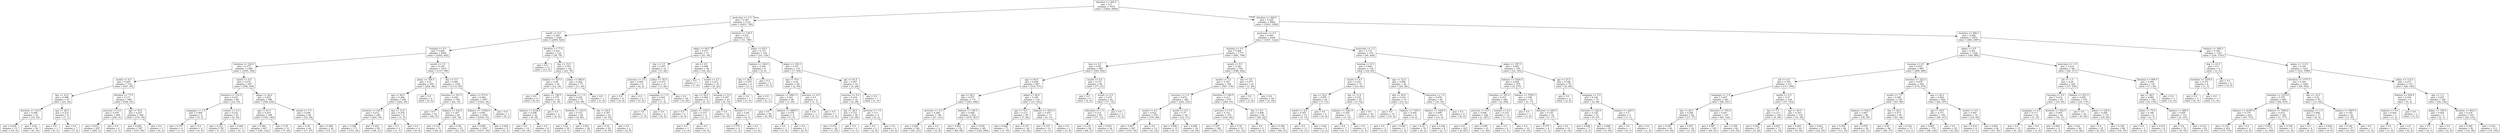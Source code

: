 digraph Tree {
node [shape=box] ;
0 [label="duration <= 205.5\ngini = 0.5\nsamples = 7933\nvalue = [3924, 4009]"] ;
1 [label="poutcome <= 1.5\ngini = 0.347\nsamples = 3131\nvalue = [2431, 700]"] ;
0 -> 1 [labeldistance=2.5, labelangle=45, headlabel="True"] ;
2 [label="month <= 9.5\ngini = 0.293\nsamples = 2920\nvalue = [2400, 520]"] ;
1 -> 2 ;
3 [label="housing <= 0.5\ngini = 0.266\nsamples = 2804\nvalue = [2362, 442]"] ;
2 -> 3 ;
4 [label="duration <= 124.5\ngini = 0.373\nsamples = 1389\nvalue = [1045, 344]"] ;
3 -> 4 ;
5 [label="month <= 0.5\ngini = 0.205\nsamples = 732\nvalue = [647, 85]"] ;
4 -> 5 ;
6 [label="day <= 23.5\ngini = 0.498\nsamples = 43\nvalue = [23, 20]"] ;
5 -> 6 ;
7 [label="duration <= 103.5\ngini = 0.496\nsamples = 35\nvalue = [16, 19]"] ;
6 -> 7 ;
8 [label="gini = 0.444\nsamples = 15\nvalue = [10, 5]"] ;
7 -> 8 ;
9 [label="gini = 0.42\nsamples = 20\nvalue = [6, 14]"] ;
7 -> 9 ;
10 [label="age <= 24.5\ngini = 0.219\nsamples = 8\nvalue = [7, 1]"] ;
6 -> 10 ;
11 [label="gini = 0.0\nsamples = 1\nvalue = [0, 1]"] ;
10 -> 11 ;
12 [label="gini = 0.0\nsamples = 7\nvalue = [7, 0]"] ;
10 -> 12 ;
13 [label="duration <= 77.5\ngini = 0.171\nsamples = 689\nvalue = [624, 65]"] ;
5 -> 13 ;
14 [label="previous <= 6.0\ngini = 0.039\nsamples = 299\nvalue = [293, 6]"] ;
13 -> 14 ;
15 [label="gini = 0.033\nsamples = 297\nvalue = [292, 5]"] ;
14 -> 15 ;
16 [label="gini = 0.5\nsamples = 2\nvalue = [1, 1]"] ;
14 -> 16 ;
17 [label="age <= 70.5\ngini = 0.257\nsamples = 390\nvalue = [331, 59]"] ;
13 -> 17 ;
18 [label="gini = 0.248\nsamples = 387\nvalue = [331, 56]"] ;
17 -> 18 ;
19 [label="gini = 0.0\nsamples = 3\nvalue = [0, 3]"] ;
17 -> 19 ;
20 [label="month <= 0.5\ngini = 0.478\nsamples = 657\nvalue = [398, 259]"] ;
4 -> 20 ;
21 [label="duration <= 132.5\ngini = 0.323\nsamples = 69\nvalue = [14, 55]"] ;
20 -> 21 ;
22 [label="campaign <= 1.5\ngini = 0.469\nsamples = 8\nvalue = [5, 3]"] ;
21 -> 22 ;
23 [label="gini = 0.375\nsamples = 4\nvalue = [1, 3]"] ;
22 -> 23 ;
24 [label="gini = 0.0\nsamples = 4\nvalue = [4, 0]"] ;
22 -> 24 ;
25 [label="contact <= 0.5\ngini = 0.252\nsamples = 61\nvalue = [9, 52]"] ;
21 -> 25 ;
26 [label="gini = 0.212\nsamples = 58\nvalue = [7, 51]"] ;
25 -> 26 ;
27 [label="gini = 0.444\nsamples = 3\nvalue = [2, 1]"] ;
25 -> 27 ;
28 [label="pdays <= 24.0\ngini = 0.453\nsamples = 588\nvalue = [384, 204]"] ;
20 -> 28 ;
29 [label="age <= 61.5\ngini = 0.414\nsamples = 498\nvalue = [352, 146]"] ;
28 -> 29 ;
30 [label="gini = 0.386\nsamples = 467\nvalue = [345, 122]"] ;
29 -> 30 ;
31 [label="gini = 0.35\nsamples = 31\nvalue = [7, 24]"] ;
29 -> 31 ;
32 [label="month <= 7.5\ngini = 0.458\nsamples = 90\nvalue = [32, 58]"] ;
28 -> 32 ;
33 [label="gini = 0.39\nsamples = 64\nvalue = [17, 47]"] ;
32 -> 33 ;
34 [label="gini = 0.488\nsamples = 26\nvalue = [15, 11]"] ;
32 -> 34 ;
35 [label="month <= 3.5\ngini = 0.129\nsamples = 1415\nvalue = [1317, 98]"] ;
3 -> 35 ;
36 [label="pdays <= 354.5\ngini = 0.31\nsamples = 250\nvalue = [202, 48]"] ;
35 -> 36 ;
37 [label="age <= 60.5\ngini = 0.294\nsamples = 246\nvalue = [202, 44]"] ;
36 -> 37 ;
38 [label="duration <= 145.5\ngini = 0.272\nsamples = 240\nvalue = [201, 39]"] ;
37 -> 38 ;
39 [label="gini = 0.188\nsamples = 171\nvalue = [153, 18]"] ;
38 -> 39 ;
40 [label="gini = 0.423\nsamples = 69\nvalue = [48, 21]"] ;
38 -> 40 ;
41 [label="day <= 13.5\ngini = 0.278\nsamples = 6\nvalue = [1, 5]"] ;
37 -> 41 ;
42 [label="gini = 0.5\nsamples = 2\nvalue = [1, 1]"] ;
41 -> 42 ;
43 [label="gini = 0.0\nsamples = 4\nvalue = [0, 4]"] ;
41 -> 43 ;
44 [label="gini = 0.0\nsamples = 4\nvalue = [0, 4]"] ;
36 -> 44 ;
45 [label="day <= 5.5\ngini = 0.082\nsamples = 1165\nvalue = [1115, 50]"] ;
35 -> 45 ;
46 [label="duration <= 101.5\ngini = 0.252\nsamples = 108\nvalue = [92, 16]"] ;
45 -> 46 ;
47 [label="gini = 0.0\nsamples = 42\nvalue = [42, 0]"] ;
46 -> 47 ;
48 [label="balance <= 416.5\ngini = 0.367\nsamples = 66\nvalue = [50, 16]"] ;
46 -> 48 ;
49 [label="gini = 0.121\nsamples = 31\nvalue = [29, 2]"] ;
48 -> 49 ;
50 [label="gini = 0.48\nsamples = 35\nvalue = [21, 14]"] ;
48 -> 50 ;
51 [label="pdays <= 473.0\ngini = 0.062\nsamples = 1057\nvalue = [1023, 34]"] ;
45 -> 51 ;
52 [label="balance <= 11942.0\ngini = 0.061\nsamples = 1056\nvalue = [1023, 33]"] ;
51 -> 52 ;
53 [label="gini = 0.056\nsamples = 1047\nvalue = [1017, 30]"] ;
52 -> 53 ;
54 [label="gini = 0.444\nsamples = 9\nvalue = [6, 3]"] ;
52 -> 54 ;
55 [label="gini = 0.0\nsamples = 1\nvalue = [0, 1]"] ;
51 -> 55 ;
56 [label="duration <= 77.0\ngini = 0.441\nsamples = 116\nvalue = [38, 78]"] ;
2 -> 56 ;
57 [label="gini = 0.0\nsamples = 15\nvalue = [15, 0]"] ;
56 -> 57 ;
58 [label="day <= 15.5\ngini = 0.352\nsamples = 101\nvalue = [23, 78]"] ;
56 -> 58 ;
59 [label="balance <= 527.5\ngini = 0.48\nsamples = 30\nvalue = [12, 18]"] ;
58 -> 59 ;
60 [label="gini = 0.0\nsamples = 6\nvalue = [6, 0]"] ;
59 -> 60 ;
61 [label="pdays <= 158.5\ngini = 0.375\nsamples = 24\nvalue = [6, 18]"] ;
59 -> 61 ;
62 [label="balance <= 2124.5\ngini = 0.298\nsamples = 22\nvalue = [4, 18]"] ;
61 -> 62 ;
63 [label="gini = 0.0\nsamples = 14\nvalue = [0, 14]"] ;
62 -> 63 ;
64 [label="gini = 0.5\nsamples = 8\nvalue = [4, 4]"] ;
62 -> 64 ;
65 [label="gini = 0.0\nsamples = 2\nvalue = [2, 0]"] ;
61 -> 65 ;
66 [label="pdays <= 683.0\ngini = 0.262\nsamples = 71\nvalue = [11, 60]"] ;
58 -> 66 ;
67 [label="campaign <= 1.5\ngini = 0.245\nsamples = 70\nvalue = [10, 60]"] ;
66 -> 67 ;
68 [label="duration <= 123.5\ngini = 0.153\nsamples = 48\nvalue = [4, 44]"] ;
67 -> 68 ;
69 [label="gini = 0.42\nsamples = 10\nvalue = [3, 7]"] ;
68 -> 69 ;
70 [label="gini = 0.051\nsamples = 38\nvalue = [1, 37]"] ;
68 -> 70 ;
71 [label="day <= 29.5\ngini = 0.397\nsamples = 22\nvalue = [6, 16]"] ;
67 -> 71 ;
72 [label="gini = 0.32\nsamples = 20\nvalue = [4, 16]"] ;
71 -> 72 ;
73 [label="gini = 0.0\nsamples = 2\nvalue = [2, 0]"] ;
71 -> 73 ;
74 [label="gini = 0.0\nsamples = 1\nvalue = [1, 0]"] ;
66 -> 74 ;
75 [label="duration <= 136.5\ngini = 0.251\nsamples = 211\nvalue = [31, 180]"] ;
1 -> 75 ;
76 [label="pdays <= 99.5\ngini = 0.417\nsamples = 71\nvalue = [21, 50]"] ;
75 -> 76 ;
77 [label="day <= 3.5\ngini = 0.257\nsamples = 33\nvalue = [5, 28]"] ;
76 -> 77 ;
78 [label="previous <= 3.5\ngini = 0.444\nsamples = 6\nvalue = [4, 2]"] ;
77 -> 78 ;
79 [label="gini = 0.0\nsamples = 4\nvalue = [4, 0]"] ;
78 -> 79 ;
80 [label="gini = 0.0\nsamples = 2\nvalue = [0, 2]"] ;
78 -> 80 ;
81 [label="pdays <= 76.5\ngini = 0.071\nsamples = 27\nvalue = [1, 26]"] ;
77 -> 81 ;
82 [label="campaign <= 1.5\ngini = 0.444\nsamples = 3\nvalue = [1, 2]"] ;
81 -> 82 ;
83 [label="gini = 0.0\nsamples = 1\nvalue = [1, 0]"] ;
82 -> 83 ;
84 [label="gini = 0.0\nsamples = 2\nvalue = [0, 2]"] ;
82 -> 84 ;
85 [label="gini = 0.0\nsamples = 24\nvalue = [0, 24]"] ;
81 -> 85 ;
86 [label="job <= 0.5\ngini = 0.488\nsamples = 38\nvalue = [16, 22]"] ;
76 -> 86 ;
87 [label="gini = 0.0\nsamples = 7\nvalue = [7, 0]"] ;
86 -> 87 ;
88 [label="month <= 2.5\ngini = 0.412\nsamples = 31\nvalue = [9, 22]"] ;
86 -> 88 ;
89 [label="age <= 54.0\ngini = 0.469\nsamples = 8\nvalue = [5, 3]"] ;
88 -> 89 ;
90 [label="gini = 0.0\nsamples = 4\nvalue = [4, 0]"] ;
89 -> 90 ;
91 [label="pdays <= 174.5\ngini = 0.375\nsamples = 4\nvalue = [1, 3]"] ;
89 -> 91 ;
92 [label="gini = 0.0\nsamples = 1\nvalue = [1, 0]"] ;
91 -> 92 ;
93 [label="gini = 0.0\nsamples = 3\nvalue = [0, 3]"] ;
91 -> 93 ;
94 [label="housing <= 0.5\ngini = 0.287\nsamples = 23\nvalue = [4, 19]"] ;
88 -> 94 ;
95 [label="gini = 0.0\nsamples = 16\nvalue = [0, 16]"] ;
94 -> 95 ;
96 [label="marital <= 1.5\ngini = 0.49\nsamples = 7\nvalue = [4, 3]"] ;
94 -> 96 ;
97 [label="gini = 0.375\nsamples = 4\nvalue = [1, 3]"] ;
96 -> 97 ;
98 [label="gini = 0.0\nsamples = 3\nvalue = [3, 0]"] ;
96 -> 98 ;
99 [label="pdays <= 83.5\ngini = 0.133\nsamples = 140\nvalue = [10, 130]"] ;
75 -> 99 ;
100 [label="balance <= 326.5\ngini = 0.444\nsamples = 9\nvalue = [3, 6]"] ;
99 -> 100 ;
101 [label="day <= 26.0\ngini = 0.375\nsamples = 4\nvalue = [3, 1]"] ;
100 -> 101 ;
102 [label="gini = 0.0\nsamples = 3\nvalue = [3, 0]"] ;
101 -> 102 ;
103 [label="gini = 0.0\nsamples = 1\nvalue = [0, 1]"] ;
101 -> 103 ;
104 [label="gini = 0.0\nsamples = 5\nvalue = [0, 5]"] ;
100 -> 104 ;
105 [label="pdays <= 183.5\ngini = 0.101\nsamples = 131\nvalue = [7, 124]"] ;
99 -> 105 ;
106 [label="age <= 75.0\ngini = 0.04\nsamples = 98\nvalue = [2, 96]"] ;
105 -> 106 ;
107 [label="balance <= 5981.5\ngini = 0.021\nsamples = 96\nvalue = [1, 95]"] ;
106 -> 107 ;
108 [label="gini = 0.0\nsamples = 90\nvalue = [0, 90]"] ;
107 -> 108 ;
109 [label="balance <= 6965.5\ngini = 0.278\nsamples = 6\nvalue = [1, 5]"] ;
107 -> 109 ;
110 [label="gini = 0.0\nsamples = 1\nvalue = [1, 0]"] ;
109 -> 110 ;
111 [label="gini = 0.0\nsamples = 5\nvalue = [0, 5]"] ;
109 -> 111 ;
112 [label="previous <= 4.5\ngini = 0.5\nsamples = 2\nvalue = [1, 1]"] ;
106 -> 112 ;
113 [label="gini = 0.0\nsamples = 1\nvalue = [0, 1]"] ;
112 -> 113 ;
114 [label="gini = 0.0\nsamples = 1\nvalue = [1, 0]"] ;
112 -> 114 ;
115 [label="age <= 61.5\ngini = 0.257\nsamples = 33\nvalue = [5, 28]"] ;
105 -> 115 ;
116 [label="previous <= 5.0\ngini = 0.219\nsamples = 32\nvalue = [4, 28]"] ;
115 -> 116 ;
117 [label="day <= 28.5\ngini = 0.133\nsamples = 28\nvalue = [2, 26]"] ;
116 -> 117 ;
118 [label="gini = 0.074\nsamples = 26\nvalue = [1, 25]"] ;
117 -> 118 ;
119 [label="gini = 0.5\nsamples = 2\nvalue = [1, 1]"] ;
117 -> 119 ;
120 [label="previous <= 7.0\ngini = 0.5\nsamples = 4\nvalue = [2, 2]"] ;
116 -> 120 ;
121 [label="gini = 0.0\nsamples = 2\nvalue = [2, 0]"] ;
120 -> 121 ;
122 [label="gini = 0.0\nsamples = 2\nvalue = [0, 2]"] ;
120 -> 122 ;
123 [label="gini = 0.0\nsamples = 1\nvalue = [1, 0]"] ;
115 -> 123 ;
124 [label="duration <= 408.5\ngini = 0.428\nsamples = 4802\nvalue = [1493, 3309]"] ;
0 -> 124 [labeldistance=2.5, labelangle=-45, headlabel="False"] ;
125 [label="poutcome <= 0.5\ngini = 0.496\nsamples = 2249\nvalue = [1027, 1222]"] ;
124 -> 125 ;
126 [label="housing <= 0.5\ngini = 0.494\nsamples = 1775\nvalue = [981, 794]"] ;
125 -> 126 ;
127 [label="loan <= 0.5\ngini = 0.48\nsamples = 985\nvalue = [393, 592]"] ;
126 -> 127 ;
128 [label="age <= 60.5\ngini = 0.459\nsamples = 887\nvalue = [316, 571]"] ;
127 -> 128 ;
129 [label="age <= 29.5\ngini = 0.477\nsamples = 771\nvalue = [303, 468]"] ;
128 -> 129 ;
130 [label="previous <= 5.0\ngini = 0.298\nsamples = 148\nvalue = [27, 121]"] ;
129 -> 130 ;
131 [label="gini = 0.284\nsamples = 146\nvalue = [25, 121]"] ;
130 -> 131 ;
132 [label="gini = 0.0\nsamples = 2\nvalue = [2, 0]"] ;
130 -> 132 ;
133 [label="balance <= 145.5\ngini = 0.494\nsamples = 623\nvalue = [276, 347]"] ;
129 -> 133 ;
134 [label="gini = 0.463\nsamples = 132\nvalue = [84, 48]"] ;
133 -> 134 ;
135 [label="gini = 0.476\nsamples = 491\nvalue = [192, 299]"] ;
133 -> 135 ;
136 [label="pdays <= 90.0\ngini = 0.199\nsamples = 116\nvalue = [13, 103]"] ;
128 -> 136 ;
137 [label="age <= 74.5\ngini = 0.131\nsamples = 99\nvalue = [7, 92]"] ;
136 -> 137 ;
138 [label="gini = 0.028\nsamples = 71\nvalue = [1, 70]"] ;
137 -> 138 ;
139 [label="gini = 0.337\nsamples = 28\nvalue = [6, 22]"] ;
137 -> 139 ;
140 [label="balance <= 3531.0\ngini = 0.457\nsamples = 17\nvalue = [6, 11]"] ;
136 -> 140 ;
141 [label="gini = 0.337\nsamples = 14\nvalue = [3, 11]"] ;
140 -> 141 ;
142 [label="gini = 0.0\nsamples = 3\nvalue = [3, 0]"] ;
140 -> 142 ;
143 [label="month <= 0.5\ngini = 0.337\nsamples = 98\nvalue = [77, 21]"] ;
127 -> 143 ;
144 [label="gini = 0.0\nsamples = 6\nvalue = [0, 6]"] ;
143 -> 144 ;
145 [label="month <= 9.5\ngini = 0.273\nsamples = 92\nvalue = [77, 15]"] ;
143 -> 145 ;
146 [label="education <= 1.5\ngini = 0.233\nsamples = 89\nvalue = [77, 12]"] ;
145 -> 146 ;
147 [label="gini = 0.134\nsamples = 69\nvalue = [64, 5]"] ;
146 -> 147 ;
148 [label="gini = 0.455\nsamples = 20\nvalue = [13, 7]"] ;
146 -> 148 ;
149 [label="gini = 0.0\nsamples = 3\nvalue = [0, 3]"] ;
145 -> 149 ;
150 [label="month <= 9.5\ngini = 0.381\nsamples = 790\nvalue = [588, 202]"] ;
126 -> 150 ;
151 [label="month <= 7.5\ngini = 0.357\nsamples = 765\nvalue = [587, 178]"] ;
150 -> 151 ;
152 [label="previous <= 1.5\ngini = 0.472\nsamples = 328\nvalue = [203, 125]"] ;
151 -> 152 ;
153 [label="month <= 6.5\ngini = 0.432\nsamples = 279\nvalue = [191, 88]"] ;
152 -> 153 ;
154 [label="gini = 0.407\nsamples = 267\nvalue = [191, 76]"] ;
153 -> 154 ;
155 [label="gini = 0.0\nsamples = 12\nvalue = [0, 12]"] ;
153 -> 155 ;
156 [label="month <= 0.5\ngini = 0.37\nsamples = 49\nvalue = [12, 37]"] ;
152 -> 156 ;
157 [label="gini = 0.498\nsamples = 15\nvalue = [8, 7]"] ;
156 -> 157 ;
158 [label="gini = 0.208\nsamples = 34\nvalue = [4, 30]"] ;
156 -> 158 ;
159 [label="duration <= 344.5\ngini = 0.213\nsamples = 437\nvalue = [384, 53]"] ;
151 -> 159 ;
160 [label="previous <= 0.5\ngini = 0.151\nsamples = 353\nvalue = [324, 29]"] ;
159 -> 160 ;
161 [label="gini = 0.107\nsamples = 300\nvalue = [283, 17]"] ;
160 -> 161 ;
162 [label="gini = 0.35\nsamples = 53\nvalue = [41, 12]"] ;
160 -> 162 ;
163 [label="day <= 4.5\ngini = 0.408\nsamples = 84\nvalue = [60, 24]"] ;
159 -> 163 ;
164 [label="gini = 0.0\nsamples = 3\nvalue = [0, 3]"] ;
163 -> 164 ;
165 [label="gini = 0.384\nsamples = 81\nvalue = [60, 21]"] ;
163 -> 165 ;
166 [label="day <= 5.0\ngini = 0.077\nsamples = 25\nvalue = [1, 24]"] ;
150 -> 166 ;
167 [label="gini = 0.0\nsamples = 1\nvalue = [1, 0]"] ;
166 -> 167 ;
168 [label="gini = 0.0\nsamples = 24\nvalue = [0, 24]"] ;
166 -> 168 ;
169 [label="poutcome <= 1.5\ngini = 0.175\nsamples = 474\nvalue = [46, 428]"] ;
125 -> 169 ;
170 [label="housing <= 0.5\ngini = 0.408\nsamples = 119\nvalue = [34, 85]"] ;
169 -> 170 ;
171 [label="month <= 4.5\ngini = 0.231\nsamples = 75\nvalue = [10, 65]"] ;
170 -> 171 ;
172 [label="age <= 52.0\ngini = 0.455\nsamples = 20\nvalue = [7, 13]"] ;
171 -> 172 ;
173 [label="month <= 2.5\ngini = 0.305\nsamples = 16\nvalue = [3, 13]"] ;
172 -> 173 ;
174 [label="gini = 0.0\nsamples = 11\nvalue = [0, 11]"] ;
173 -> 174 ;
175 [label="gini = 0.48\nsamples = 5\nvalue = [3, 2]"] ;
173 -> 175 ;
176 [label="gini = 0.0\nsamples = 4\nvalue = [4, 0]"] ;
172 -> 176 ;
177 [label="day <= 11.0\ngini = 0.103\nsamples = 55\nvalue = [3, 52]"] ;
171 -> 177 ;
178 [label="balance <= 1021.0\ngini = 0.355\nsamples = 13\nvalue = [3, 10]"] ;
177 -> 178 ;
179 [label="gini = 0.0\nsamples = 7\nvalue = [0, 7]"] ;
178 -> 179 ;
180 [label="gini = 0.5\nsamples = 6\nvalue = [3, 3]"] ;
178 -> 180 ;
181 [label="gini = 0.0\nsamples = 42\nvalue = [0, 42]"] ;
177 -> 181 ;
182 [label="age <= 32.5\ngini = 0.496\nsamples = 44\nvalue = [24, 20]"] ;
170 -> 182 ;
183 [label="day <= 20.0\ngini = 0.219\nsamples = 16\nvalue = [14, 2]"] ;
182 -> 183 ;
184 [label="gini = 0.0\nsamples = 10\nvalue = [10, 0]"] ;
183 -> 184 ;
185 [label="balance <= 729.5\ngini = 0.444\nsamples = 6\nvalue = [4, 2]"] ;
183 -> 185 ;
186 [label="gini = 0.0\nsamples = 3\nvalue = [3, 0]"] ;
185 -> 186 ;
187 [label="gini = 0.444\nsamples = 3\nvalue = [1, 2]"] ;
185 -> 187 ;
188 [label="education <= 1.5\ngini = 0.459\nsamples = 28\nvalue = [10, 18]"] ;
182 -> 188 ;
189 [label="balance <= 1425.0\ngini = 0.499\nsamples = 19\nvalue = [10, 9]"] ;
188 -> 189 ;
190 [label="gini = 0.32\nsamples = 10\nvalue = [8, 2]"] ;
189 -> 190 ;
191 [label="gini = 0.346\nsamples = 9\nvalue = [2, 7]"] ;
189 -> 191 ;
192 [label="gini = 0.0\nsamples = 9\nvalue = [0, 9]"] ;
188 -> 192 ;
193 [label="pdays <= 187.5\ngini = 0.065\nsamples = 355\nvalue = [12, 343]"] ;
169 -> 193 ;
194 [label="balance <= 5526.5\ngini = 0.028\nsamples = 279\nvalue = [4, 275]"] ;
193 -> 194 ;
195 [label="duration <= 391.0\ngini = 0.015\nsamples = 260\nvalue = [2, 258]"] ;
194 -> 195 ;
196 [label="previous <= 6.5\ngini = 0.008\nsamples = 248\nvalue = [1, 247]"] ;
195 -> 196 ;
197 [label="gini = 0.0\nsamples = 227\nvalue = [0, 227]"] ;
196 -> 197 ;
198 [label="gini = 0.091\nsamples = 21\nvalue = [1, 20]"] ;
196 -> 198 ;
199 [label="marital <= 0.5\ngini = 0.153\nsamples = 12\nvalue = [1, 11]"] ;
195 -> 199 ;
200 [label="gini = 0.5\nsamples = 2\nvalue = [1, 1]"] ;
199 -> 200 ;
201 [label="gini = 0.0\nsamples = 10\nvalue = [0, 10]"] ;
199 -> 201 ;
202 [label="balance <= 5792.5\ngini = 0.188\nsamples = 19\nvalue = [2, 17]"] ;
194 -> 202 ;
203 [label="gini = 0.0\nsamples = 1\nvalue = [1, 0]"] ;
202 -> 203 ;
204 [label="duration <= 249.5\ngini = 0.105\nsamples = 18\nvalue = [1, 17]"] ;
202 -> 204 ;
205 [label="gini = 0.375\nsamples = 4\nvalue = [1, 3]"] ;
204 -> 205 ;
206 [label="gini = 0.0\nsamples = 14\nvalue = [0, 14]"] ;
204 -> 206 ;
207 [label="age <= 27.5\ngini = 0.188\nsamples = 76\nvalue = [8, 68]"] ;
193 -> 207 ;
208 [label="gini = 0.0\nsamples = 2\nvalue = [2, 0]"] ;
207 -> 208 ;
209 [label="campaign <= 5.5\ngini = 0.149\nsamples = 74\nvalue = [6, 68]"] ;
207 -> 209 ;
210 [label="duration <= 220.5\ngini = 0.129\nsamples = 72\nvalue = [5, 67]"] ;
209 -> 210 ;
211 [label="gini = 0.408\nsamples = 7\nvalue = [2, 5]"] ;
210 -> 211 ;
212 [label="gini = 0.088\nsamples = 65\nvalue = [3, 62]"] ;
210 -> 212 ;
213 [label="balance <= 229.5\ngini = 0.5\nsamples = 2\nvalue = [1, 1]"] ;
209 -> 213 ;
214 [label="gini = 0.0\nsamples = 1\nvalue = [0, 1]"] ;
213 -> 214 ;
215 [label="gini = 0.0\nsamples = 1\nvalue = [1, 0]"] ;
213 -> 215 ;
216 [label="duration <= 694.5\ngini = 0.298\nsamples = 2553\nvalue = [466, 2087]"] ;
124 -> 216 ;
217 [label="pdays <= 8.5\ngini = 0.381\nsamples = 1326\nvalue = [340, 986]"] ;
216 -> 217 ;
218 [label="housing <= 0.5\ngini = 0.425\nsamples = 965\nvalue = [296, 669]"] ;
217 -> 218 ;
219 [label="job <= 4.5\ngini = 0.353\nsamples = 511\nvalue = [117, 394]"] ;
218 -> 219 ;
220 [label="campaign <= 1.5\ngini = 0.407\nsamples = 281\nvalue = [80, 201]"] ;
219 -> 220 ;
221 [label="day <= 20.5\ngini = 0.296\nsamples = 94\nvalue = [17, 77]"] ;
220 -> 221 ;
222 [label="gini = 0.391\nsamples = 60\nvalue = [16, 44]"] ;
221 -> 222 ;
223 [label="gini = 0.057\nsamples = 34\nvalue = [1, 33]"] ;
221 -> 223 ;
224 [label="duration <= 570.5\ngini = 0.447\nsamples = 187\nvalue = [63, 124]"] ;
220 -> 224 ;
225 [label="gini = 0.487\nsamples = 105\nvalue = [44, 61]"] ;
224 -> 225 ;
226 [label="gini = 0.356\nsamples = 82\nvalue = [19, 63]"] ;
224 -> 226 ;
227 [label="month <= 4.5\ngini = 0.27\nsamples = 230\nvalue = [37, 193]"] ;
219 -> 227 ;
228 [label="day <= 7.5\ngini = 0.113\nsamples = 100\nvalue = [6, 94]"] ;
227 -> 228 ;
229 [label="gini = 0.302\nsamples = 27\nvalue = [5, 22]"] ;
228 -> 229 ;
230 [label="gini = 0.027\nsamples = 73\nvalue = [1, 72]"] ;
228 -> 230 ;
231 [label="age <= 40.5\ngini = 0.363\nsamples = 130\nvalue = [31, 99]"] ;
227 -> 231 ;
232 [label="gini = 0.245\nsamples = 63\nvalue = [9, 54]"] ;
231 -> 232 ;
233 [label="gini = 0.441\nsamples = 67\nvalue = [22, 45]"] ;
231 -> 233 ;
234 [label="duration <= 522.5\ngini = 0.478\nsamples = 454\nvalue = [179, 275]"] ;
218 -> 234 ;
235 [label="month <= 7.5\ngini = 0.499\nsamples = 185\nvalue = [97, 88]"] ;
234 -> 235 ;
236 [label="balance <= 530.5\ngini = 0.487\nsamples = 86\nvalue = [36, 50]"] ;
235 -> 236 ;
237 [label="gini = 0.395\nsamples = 48\nvalue = [13, 35]"] ;
236 -> 237 ;
238 [label="gini = 0.478\nsamples = 38\nvalue = [23, 15]"] ;
236 -> 238 ;
239 [label="day <= 26.5\ngini = 0.473\nsamples = 99\nvalue = [61, 38]"] ;
235 -> 239 ;
240 [label="gini = 0.49\nsamples = 86\nvalue = [49, 37]"] ;
239 -> 240 ;
241 [label="gini = 0.142\nsamples = 13\nvalue = [12, 1]"] ;
239 -> 241 ;
242 [label="age <= 42.5\ngini = 0.424\nsamples = 269\nvalue = [82, 187]"] ;
234 -> 242 ;
243 [label="age <= 39.5\ngini = 0.371\nsamples = 195\nvalue = [48, 147]"] ;
242 -> 243 ;
244 [label="gini = 0.405\nsamples = 170\nvalue = [48, 122]"] ;
243 -> 244 ;
245 [label="gini = 0.0\nsamples = 25\nvalue = [0, 25]"] ;
243 -> 245 ;
246 [label="month <= 0.5\ngini = 0.497\nsamples = 74\nvalue = [34, 40]"] ;
242 -> 246 ;
247 [label="gini = 0.219\nsamples = 8\nvalue = [7, 1]"] ;
246 -> 247 ;
248 [label="gini = 0.483\nsamples = 66\nvalue = [27, 39]"] ;
246 -> 248 ;
249 [label="poutcome <= 1.5\ngini = 0.214\nsamples = 361\nvalue = [44, 317]"] ;
217 -> 249 ;
250 [label="job <= 1.5\ngini = 0.28\nsamples = 220\nvalue = [37, 183]"] ;
249 -> 250 ;
251 [label="housing <= 0.5\ngini = 0.414\nsamples = 65\nvalue = [19, 46]"] ;
250 -> 251 ;
252 [label="campaign <= 4.5\ngini = 0.117\nsamples = 16\nvalue = [1, 15]"] ;
251 -> 252 ;
253 [label="gini = 0.0\nsamples = 15\nvalue = [0, 15]"] ;
252 -> 253 ;
254 [label="gini = 0.0\nsamples = 1\nvalue = [1, 0]"] ;
252 -> 254 ;
255 [label="duration <= 452.5\ngini = 0.465\nsamples = 49\nvalue = [18, 31]"] ;
251 -> 255 ;
256 [label="gini = 0.444\nsamples = 9\nvalue = [6, 3]"] ;
255 -> 256 ;
257 [label="gini = 0.42\nsamples = 40\nvalue = [12, 28]"] ;
255 -> 257 ;
258 [label="balance <= 251.5\ngini = 0.205\nsamples = 155\nvalue = [18, 137]"] ;
250 -> 258 ;
259 [label="gini = 0.0\nsamples = 42\nvalue = [0, 42]"] ;
258 -> 259 ;
260 [label="pdays <= 129.5\ngini = 0.268\nsamples = 113\nvalue = [18, 95]"] ;
258 -> 260 ;
261 [label="gini = 0.0\nsamples = 25\nvalue = [0, 25]"] ;
260 -> 261 ;
262 [label="gini = 0.325\nsamples = 88\nvalue = [18, 70]"] ;
260 -> 262 ;
263 [label="duration <= 690.5\ngini = 0.094\nsamples = 141\nvalue = [7, 134]"] ;
249 -> 263 ;
264 [label="age <= 26.5\ngini = 0.082\nsamples = 140\nvalue = [6, 134]"] ;
263 -> 264 ;
265 [label="pdays <= 79.0\ngini = 0.346\nsamples = 9\nvalue = [2, 7]"] ;
264 -> 265 ;
266 [label="gini = 0.0\nsamples = 1\nvalue = [1, 0]"] ;
265 -> 266 ;
267 [label="gini = 0.219\nsamples = 8\nvalue = [1, 7]"] ;
265 -> 267 ;
268 [label="balance <= 888.5\ngini = 0.059\nsamples = 131\nvalue = [4, 127]"] ;
264 -> 268 ;
269 [label="gini = 0.0\nsamples = 70\nvalue = [0, 70]"] ;
268 -> 269 ;
270 [label="gini = 0.123\nsamples = 61\nvalue = [4, 57]"] ;
268 -> 270 ;
271 [label="gini = 0.0\nsamples = 1\nvalue = [1, 0]"] ;
263 -> 271 ;
272 [label="balance <= -845.5\ngini = 0.184\nsamples = 1227\nvalue = [126, 1101]"] ;
216 -> 272 ;
273 [label="day <= 21.5\ngini = 0.5\nsamples = 6\nvalue = [3, 3]"] ;
272 -> 273 ;
274 [label="duration <= 1070.5\ngini = 0.375\nsamples = 4\nvalue = [1, 3]"] ;
273 -> 274 ;
275 [label="gini = 0.0\nsamples = 3\nvalue = [0, 3]"] ;
274 -> 275 ;
276 [label="gini = 0.0\nsamples = 1\nvalue = [1, 0]"] ;
274 -> 276 ;
277 [label="gini = 0.0\nsamples = 2\nvalue = [2, 0]"] ;
273 -> 277 ;
278 [label="pdays <= 113.5\ngini = 0.181\nsamples = 1221\nvalue = [123, 1098]"] ;
272 -> 278 ;
279 [label="duration <= 1777.5\ngini = 0.165\nsamples = 1049\nvalue = [95, 954]"] ;
278 -> 279 ;
280 [label="duration <= 1215.0\ngini = 0.155\nsamples = 994\nvalue = [84, 910]"] ;
279 -> 280 ;
281 [label="balance <= 21497.0\ngini = 0.179\nsamples = 814\nvalue = [81, 733]"] ;
280 -> 281 ;
282 [label="gini = 0.176\nsamples = 812\nvalue = [79, 733]"] ;
281 -> 282 ;
283 [label="gini = 0.0\nsamples = 2\nvalue = [2, 0]"] ;
281 -> 283 ;
284 [label="balance <= 7494.0\ngini = 0.033\nsamples = 180\nvalue = [3, 177]"] ;
280 -> 284 ;
285 [label="gini = 0.023\nsamples = 171\nvalue = [2, 169]"] ;
284 -> 285 ;
286 [label="gini = 0.198\nsamples = 9\nvalue = [1, 8]"] ;
284 -> 286 ;
287 [label="day <= 12.5\ngini = 0.32\nsamples = 55\nvalue = [11, 44]"] ;
279 -> 287 ;
288 [label="campaign <= 1.5\ngini = 0.498\nsamples = 17\nvalue = [8, 9]"] ;
287 -> 288 ;
289 [label="gini = 0.0\nsamples = 4\nvalue = [4, 0]"] ;
288 -> 289 ;
290 [label="gini = 0.426\nsamples = 13\nvalue = [4, 9]"] ;
288 -> 290 ;
291 [label="balance <= 5507.0\ngini = 0.145\nsamples = 38\nvalue = [3, 35]"] ;
287 -> 291 ;
292 [label="gini = 0.102\nsamples = 37\nvalue = [2, 35]"] ;
291 -> 292 ;
293 [label="gini = 0.0\nsamples = 1\nvalue = [1, 0]"] ;
291 -> 293 ;
294 [label="pdays <= 133.5\ngini = 0.273\nsamples = 172\nvalue = [28, 144]"] ;
278 -> 294 ;
295 [label="balance <= 834.5\ngini = 0.444\nsamples = 6\nvalue = [4, 2]"] ;
294 -> 295 ;
296 [label="balance <= 0.0\ngini = 0.444\nsamples = 3\nvalue = [1, 2]"] ;
295 -> 296 ;
297 [label="gini = 0.0\nsamples = 1\nvalue = [1, 0]"] ;
296 -> 297 ;
298 [label="gini = 0.0\nsamples = 2\nvalue = [0, 2]"] ;
296 -> 298 ;
299 [label="gini = 0.0\nsamples = 3\nvalue = [3, 0]"] ;
295 -> 299 ;
300 [label="day <= 1.5\ngini = 0.247\nsamples = 166\nvalue = [24, 142]"] ;
294 -> 300 ;
301 [label="pdays <= 185.0\ngini = 0.444\nsamples = 3\nvalue = [2, 1]"] ;
300 -> 301 ;
302 [label="gini = 0.0\nsamples = 1\nvalue = [0, 1]"] ;
301 -> 302 ;
303 [label="gini = 0.0\nsamples = 2\nvalue = [2, 0]"] ;
301 -> 303 ;
304 [label="duration <= 802.0\ngini = 0.234\nsamples = 163\nvalue = [22, 141]"] ;
300 -> 304 ;
305 [label="gini = 0.365\nsamples = 50\nvalue = [12, 38]"] ;
304 -> 305 ;
306 [label="gini = 0.161\nsamples = 113\nvalue = [10, 103]"] ;
304 -> 306 ;
}